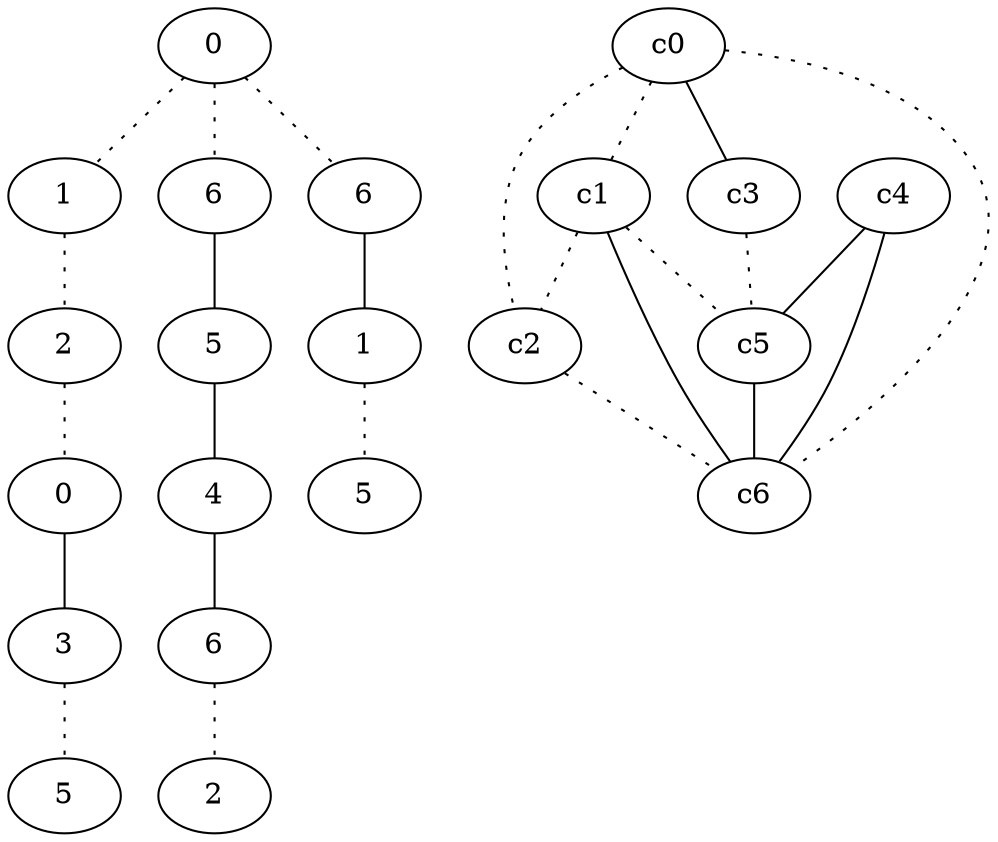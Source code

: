 graph {
a0[label=0];
a1[label=1];
a2[label=2];
a3[label=0];
a4[label=3];
a5[label=5];
a6[label=6];
a7[label=5];
a8[label=4];
a9[label=6];
a10[label=2];
a11[label=6];
a12[label=1];
a13[label=5];
a0 -- a1 [style=dotted];
a0 -- a6 [style=dotted];
a0 -- a11 [style=dotted];
a1 -- a2 [style=dotted];
a2 -- a3 [style=dotted];
a3 -- a4;
a4 -- a5 [style=dotted];
a6 -- a7;
a7 -- a8;
a8 -- a9;
a9 -- a10 [style=dotted];
a11 -- a12;
a12 -- a13 [style=dotted];
c0 -- c1 [style=dotted];
c0 -- c2 [style=dotted];
c0 -- c3;
c0 -- c6 [style=dotted];
c1 -- c2 [style=dotted];
c1 -- c5 [style=dotted];
c1 -- c6;
c2 -- c6 [style=dotted];
c3 -- c5 [style=dotted];
c4 -- c5;
c4 -- c6;
c5 -- c6;
}

